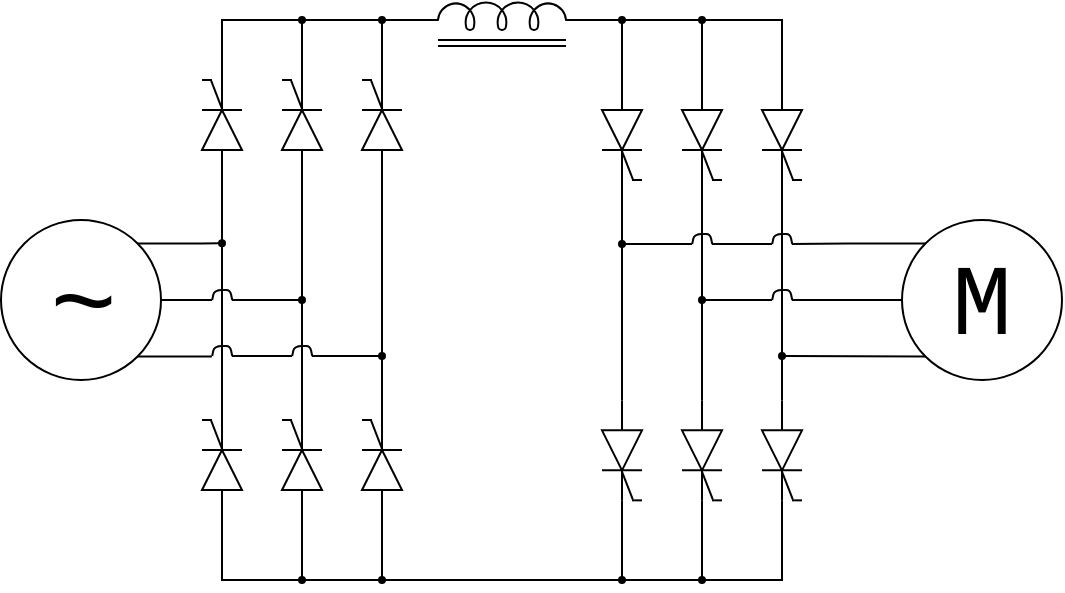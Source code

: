<mxfile version="10.7.0" type="github"><diagram id="Poc47pYieSkaDkNw2FNX" name="Page-1"><mxGraphModel dx="664" dy="372" grid="1" gridSize="5" guides="1" tooltips="1" connect="1" arrows="1" fold="1" page="1" pageScale="1" pageWidth="827" pageHeight="1169" math="0" shadow="0"><root><mxCell id="0"/><mxCell id="1" parent="0"/><mxCell id="W9D-Zhkd5cadLRXx7c5U-94" style="edgeStyle=orthogonalEdgeStyle;rounded=0;orthogonalLoop=1;jettySize=auto;html=1;exitX=1;exitY=0.5;exitDx=0;exitDy=0;fontSize=56;endArrow=none;endFill=0;exitPerimeter=0;entryX=0;entryY=0.645;entryDx=0;entryDy=0;entryPerimeter=0;" parent="1" source="W9D-Zhkd5cadLRXx7c5U-78" edge="1" target="TlTWbHrRshZeGogTkX9d-36"><mxGeometry relative="1" as="geometry"><mxPoint x="210" y="205" as="targetPoint"/><Array as="points"><mxPoint x="120" y="200"/></Array></mxGeometry></mxCell><mxCell id="W9D-Zhkd5cadLRXx7c5U-95" style="edgeStyle=orthogonalEdgeStyle;rounded=0;orthogonalLoop=1;jettySize=auto;html=1;exitX=0;exitY=0.5;exitDx=0;exitDy=0;endArrow=none;endFill=0;fontSize=56;exitPerimeter=0;entryX=1;entryY=0.5;entryDx=0;entryDy=0;entryPerimeter=0;" parent="1" source="W9D-Zhkd5cadLRXx7c5U-66" edge="1" target="TlTWbHrRshZeGogTkX9d-33"><mxGeometry relative="1" as="geometry"><mxPoint x="480" y="460" as="targetPoint"/><Array as="points"><mxPoint x="120" y="480"/><mxPoint x="400" y="480"/></Array></mxGeometry></mxCell><mxCell id="W9D-Zhkd5cadLRXx7c5U-99" style="edgeStyle=orthogonalEdgeStyle;rounded=0;orthogonalLoop=1;jettySize=auto;html=1;exitX=1;exitY=0;exitDx=0;exitDy=0;endArrow=oval;endFill=1;fontSize=56;endSize=3;" parent="1" source="W9D-Zhkd5cadLRXx7c5U-19" edge="1"><mxGeometry relative="1" as="geometry"><mxPoint x="120" y="311.611" as="targetPoint"/></mxGeometry></mxCell><mxCell id="W9D-Zhkd5cadLRXx7c5U-100" style="edgeStyle=orthogonalEdgeStyle;rounded=0;orthogonalLoop=1;jettySize=auto;html=1;exitX=1;exitY=0.5;exitDx=0;exitDy=0;endArrow=none;endFill=0;fontSize=56;" parent="1" source="W9D-Zhkd5cadLRXx7c5U-19" edge="1"><mxGeometry relative="1" as="geometry"><mxPoint x="115" y="340" as="targetPoint"/></mxGeometry></mxCell><mxCell id="FnhtZTbunHc5TWVv3wBt-4" style="edgeStyle=orthogonalEdgeStyle;rounded=0;orthogonalLoop=1;jettySize=auto;html=1;exitX=1;exitY=1;exitDx=0;exitDy=0;endArrow=none;endFill=0;fontSize=56;" parent="1" source="W9D-Zhkd5cadLRXx7c5U-19" edge="1"><mxGeometry relative="1" as="geometry"><mxPoint x="114.95" y="368.307" as="targetPoint"/></mxGeometry></mxCell><mxCell id="W9D-Zhkd5cadLRXx7c5U-19" value="" style="ellipse;whiteSpace=wrap;html=1;aspect=fixed;fillColor=none;" parent="1" vertex="1"><mxGeometry x="9.5" y="300" width="80" height="80" as="geometry"/></mxCell><mxCell id="W9D-Zhkd5cadLRXx7c5U-65" value="" style="group;fillColor=none;direction=west;rotation=-90;" parent="1" vertex="1" connectable="0"><mxGeometry x="95" y="415" width="50" height="20" as="geometry"/></mxCell><mxCell id="W9D-Zhkd5cadLRXx7c5U-66" value="" style="pointerEvents=1;fillColor=#000000;verticalLabelPosition=bottom;shadow=0;dashed=0;align=center;fillColor=#ffffff;html=1;verticalAlign=top;strokeWidth=1;shape=mxgraph.electrical.diodes.diode;rotation=-90;" parent="W9D-Zhkd5cadLRXx7c5U-65" vertex="1"><mxGeometry width="50" height="20" as="geometry"/></mxCell><mxCell id="W9D-Zhkd5cadLRXx7c5U-67" value="" style="endArrow=none;html=1;exitX=0.707;exitY=0.506;exitDx=0;exitDy=0;exitPerimeter=0;entryX=0.993;entryY=0.228;entryDx=0;entryDy=0;entryPerimeter=0;" parent="W9D-Zhkd5cadLRXx7c5U-65" source="W9D-Zhkd5cadLRXx7c5U-66" target="W9D-Zhkd5cadLRXx7c5U-66" edge="1"><mxGeometry width="50" height="50" relative="1" as="geometry"><mxPoint x="18" y="-35" as="sourcePoint"/><mxPoint x="2" y="-60" as="targetPoint"/></mxGeometry></mxCell><mxCell id="W9D-Zhkd5cadLRXx7c5U-68" value="" style="endArrow=none;html=1;exitX=0.997;exitY=0.222;exitDx=0;exitDy=0;exitPerimeter=0;entryX=1;entryY=-0.044;entryDx=0;entryDy=0;entryPerimeter=0;" parent="W9D-Zhkd5cadLRXx7c5U-65" edge="1"><mxGeometry width="50" height="50" relative="1" as="geometry"><mxPoint x="20" y="-15" as="sourcePoint"/><mxPoint x="15" y="-15" as="targetPoint"/></mxGeometry></mxCell><mxCell id="W9D-Zhkd5cadLRXx7c5U-69" value="" style="group;fillColor=none;direction=west;rotation=-90;" parent="1" vertex="1" connectable="0"><mxGeometry x="135" y="415" width="50" height="20" as="geometry"/></mxCell><mxCell id="W9D-Zhkd5cadLRXx7c5U-70" value="" style="pointerEvents=1;fillColor=#000000;verticalLabelPosition=bottom;shadow=0;dashed=0;align=center;fillColor=#ffffff;html=1;verticalAlign=top;strokeWidth=1;shape=mxgraph.electrical.diodes.diode;rotation=-90;" parent="W9D-Zhkd5cadLRXx7c5U-69" vertex="1"><mxGeometry width="50" height="20" as="geometry"/></mxCell><mxCell id="W9D-Zhkd5cadLRXx7c5U-71" value="" style="endArrow=none;html=1;exitX=0.707;exitY=0.506;exitDx=0;exitDy=0;exitPerimeter=0;entryX=0.993;entryY=0.228;entryDx=0;entryDy=0;entryPerimeter=0;" parent="W9D-Zhkd5cadLRXx7c5U-69" source="W9D-Zhkd5cadLRXx7c5U-70" target="W9D-Zhkd5cadLRXx7c5U-70" edge="1"><mxGeometry width="50" height="50" relative="1" as="geometry"><mxPoint x="18" y="-35" as="sourcePoint"/><mxPoint x="2" y="-60" as="targetPoint"/></mxGeometry></mxCell><mxCell id="W9D-Zhkd5cadLRXx7c5U-72" value="" style="endArrow=none;html=1;exitX=0.997;exitY=0.222;exitDx=0;exitDy=0;exitPerimeter=0;entryX=1;entryY=-0.044;entryDx=0;entryDy=0;entryPerimeter=0;" parent="W9D-Zhkd5cadLRXx7c5U-69" edge="1"><mxGeometry width="50" height="50" relative="1" as="geometry"><mxPoint x="20" y="-15" as="sourcePoint"/><mxPoint x="15" y="-15" as="targetPoint"/></mxGeometry></mxCell><mxCell id="W9D-Zhkd5cadLRXx7c5U-73" value="" style="group;fillColor=none;direction=west;rotation=-90;" parent="1" vertex="1" connectable="0"><mxGeometry x="175" y="415" width="50" height="20" as="geometry"/></mxCell><mxCell id="W9D-Zhkd5cadLRXx7c5U-74" value="" style="pointerEvents=1;fillColor=#000000;verticalLabelPosition=bottom;shadow=0;dashed=0;align=center;fillColor=#ffffff;html=1;verticalAlign=top;strokeWidth=1;shape=mxgraph.electrical.diodes.diode;rotation=-90;" parent="W9D-Zhkd5cadLRXx7c5U-73" vertex="1"><mxGeometry width="50" height="20" as="geometry"/></mxCell><mxCell id="W9D-Zhkd5cadLRXx7c5U-75" value="" style="endArrow=none;html=1;exitX=0.707;exitY=0.506;exitDx=0;exitDy=0;exitPerimeter=0;entryX=0.993;entryY=0.228;entryDx=0;entryDy=0;entryPerimeter=0;" parent="W9D-Zhkd5cadLRXx7c5U-73" source="W9D-Zhkd5cadLRXx7c5U-74" target="W9D-Zhkd5cadLRXx7c5U-74" edge="1"><mxGeometry width="50" height="50" relative="1" as="geometry"><mxPoint x="18" y="-35" as="sourcePoint"/><mxPoint x="2" y="-60" as="targetPoint"/></mxGeometry></mxCell><mxCell id="W9D-Zhkd5cadLRXx7c5U-76" value="" style="endArrow=none;html=1;exitX=0.997;exitY=0.222;exitDx=0;exitDy=0;exitPerimeter=0;entryX=1;entryY=-0.044;entryDx=0;entryDy=0;entryPerimeter=0;" parent="W9D-Zhkd5cadLRXx7c5U-73" edge="1"><mxGeometry width="50" height="50" relative="1" as="geometry"><mxPoint x="20" y="-15" as="sourcePoint"/><mxPoint x="15" y="-15" as="targetPoint"/></mxGeometry></mxCell><mxCell id="W9D-Zhkd5cadLRXx7c5U-77" value="" style="group;fillColor=none;direction=west;rotation=-90;" parent="1" vertex="1" connectable="0"><mxGeometry x="95" y="245" width="50" height="20" as="geometry"/></mxCell><mxCell id="W9D-Zhkd5cadLRXx7c5U-78" value="" style="pointerEvents=1;fillColor=#000000;verticalLabelPosition=bottom;shadow=0;dashed=0;align=center;fillColor=#ffffff;html=1;verticalAlign=top;strokeWidth=1;shape=mxgraph.electrical.diodes.diode;rotation=-90;" parent="W9D-Zhkd5cadLRXx7c5U-77" vertex="1"><mxGeometry width="50" height="20" as="geometry"/></mxCell><mxCell id="W9D-Zhkd5cadLRXx7c5U-79" value="" style="endArrow=none;html=1;exitX=0.707;exitY=0.506;exitDx=0;exitDy=0;exitPerimeter=0;entryX=0.993;entryY=0.228;entryDx=0;entryDy=0;entryPerimeter=0;" parent="W9D-Zhkd5cadLRXx7c5U-77" source="W9D-Zhkd5cadLRXx7c5U-78" target="W9D-Zhkd5cadLRXx7c5U-78" edge="1"><mxGeometry width="50" height="50" relative="1" as="geometry"><mxPoint x="18" y="-35" as="sourcePoint"/><mxPoint x="2" y="-60" as="targetPoint"/></mxGeometry></mxCell><mxCell id="W9D-Zhkd5cadLRXx7c5U-80" value="" style="endArrow=none;html=1;exitX=0.997;exitY=0.222;exitDx=0;exitDy=0;exitPerimeter=0;entryX=1;entryY=-0.044;entryDx=0;entryDy=0;entryPerimeter=0;" parent="W9D-Zhkd5cadLRXx7c5U-77" edge="1"><mxGeometry width="50" height="50" relative="1" as="geometry"><mxPoint x="20" y="-15" as="sourcePoint"/><mxPoint x="15" y="-15" as="targetPoint"/></mxGeometry></mxCell><mxCell id="W9D-Zhkd5cadLRXx7c5U-81" value="" style="group;fillColor=none;direction=west;rotation=-90;" parent="1" vertex="1" connectable="0"><mxGeometry x="135" y="245" width="50" height="20" as="geometry"/></mxCell><mxCell id="W9D-Zhkd5cadLRXx7c5U-82" value="" style="pointerEvents=1;fillColor=#000000;verticalLabelPosition=bottom;shadow=0;dashed=0;align=center;fillColor=#ffffff;html=1;verticalAlign=top;strokeWidth=1;shape=mxgraph.electrical.diodes.diode;rotation=-90;" parent="W9D-Zhkd5cadLRXx7c5U-81" vertex="1"><mxGeometry width="50" height="20" as="geometry"/></mxCell><mxCell id="W9D-Zhkd5cadLRXx7c5U-83" value="" style="endArrow=none;html=1;exitX=0.707;exitY=0.506;exitDx=0;exitDy=0;exitPerimeter=0;entryX=0.993;entryY=0.228;entryDx=0;entryDy=0;entryPerimeter=0;" parent="W9D-Zhkd5cadLRXx7c5U-81" source="W9D-Zhkd5cadLRXx7c5U-82" target="W9D-Zhkd5cadLRXx7c5U-82" edge="1"><mxGeometry width="50" height="50" relative="1" as="geometry"><mxPoint x="18" y="-35" as="sourcePoint"/><mxPoint x="2" y="-60" as="targetPoint"/></mxGeometry></mxCell><mxCell id="W9D-Zhkd5cadLRXx7c5U-84" value="" style="endArrow=none;html=1;exitX=0.997;exitY=0.222;exitDx=0;exitDy=0;exitPerimeter=0;entryX=1;entryY=-0.044;entryDx=0;entryDy=0;entryPerimeter=0;" parent="W9D-Zhkd5cadLRXx7c5U-81" edge="1"><mxGeometry width="50" height="50" relative="1" as="geometry"><mxPoint x="20" y="-15" as="sourcePoint"/><mxPoint x="15" y="-15" as="targetPoint"/></mxGeometry></mxCell><mxCell id="W9D-Zhkd5cadLRXx7c5U-85" value="" style="group;fillColor=none;direction=west;rotation=-90;" parent="1" vertex="1" connectable="0"><mxGeometry x="175" y="245" width="50" height="20" as="geometry"/></mxCell><mxCell id="W9D-Zhkd5cadLRXx7c5U-86" value="" style="pointerEvents=1;fillColor=#000000;verticalLabelPosition=bottom;shadow=0;dashed=0;align=center;fillColor=#ffffff;html=1;verticalAlign=top;strokeWidth=1;shape=mxgraph.electrical.diodes.diode;rotation=-90;" parent="W9D-Zhkd5cadLRXx7c5U-85" vertex="1"><mxGeometry width="50" height="20" as="geometry"/></mxCell><mxCell id="W9D-Zhkd5cadLRXx7c5U-87" value="" style="endArrow=none;html=1;exitX=0.707;exitY=0.506;exitDx=0;exitDy=0;exitPerimeter=0;entryX=0.993;entryY=0.228;entryDx=0;entryDy=0;entryPerimeter=0;" parent="W9D-Zhkd5cadLRXx7c5U-85" source="W9D-Zhkd5cadLRXx7c5U-86" target="W9D-Zhkd5cadLRXx7c5U-86" edge="1"><mxGeometry width="50" height="50" relative="1" as="geometry"><mxPoint x="18" y="-35" as="sourcePoint"/><mxPoint x="2" y="-60" as="targetPoint"/></mxGeometry></mxCell><mxCell id="W9D-Zhkd5cadLRXx7c5U-88" value="" style="endArrow=none;html=1;exitX=0.997;exitY=0.222;exitDx=0;exitDy=0;exitPerimeter=0;entryX=1;entryY=-0.044;entryDx=0;entryDy=0;entryPerimeter=0;" parent="W9D-Zhkd5cadLRXx7c5U-85" edge="1"><mxGeometry width="50" height="50" relative="1" as="geometry"><mxPoint x="20" y="-15" as="sourcePoint"/><mxPoint x="15" y="-15" as="targetPoint"/></mxGeometry></mxCell><mxCell id="W9D-Zhkd5cadLRXx7c5U-89" value="&lt;div style=&quot;font-size: 56px;&quot;&gt;&lt;div style=&quot;font-size: 56px;&quot; align=&quot;center&quot;&gt;&lt;font style=&quot;font-size: 56px;&quot; face=&quot;Courier New&quot;&gt;~&lt;br style=&quot;font-size: 56px;&quot;&gt;&lt;/font&gt;&lt;/div&gt;&lt;font style=&quot;font-size: 56px;&quot; face=&quot;Courier New&quot;&gt;&lt;/font&gt;&lt;/div&gt;" style="text;html=1;resizable=0;points=[];autosize=1;align=left;verticalAlign=top;spacingTop=-4;fontSize=56;" parent="1" vertex="1"><mxGeometry x="31.5" y="303" width="30" height="20" as="geometry"/></mxCell><mxCell id="W9D-Zhkd5cadLRXx7c5U-96" style="edgeStyle=orthogonalEdgeStyle;rounded=0;orthogonalLoop=1;jettySize=auto;html=1;exitX=0;exitY=0.5;exitDx=0;exitDy=0;exitPerimeter=0;entryX=1;entryY=0.5;entryDx=0;entryDy=0;entryPerimeter=0;endArrow=none;endFill=0;fontSize=56;" parent="1" source="W9D-Zhkd5cadLRXx7c5U-78" target="W9D-Zhkd5cadLRXx7c5U-66" edge="1"><mxGeometry relative="1" as="geometry"/></mxCell><mxCell id="W9D-Zhkd5cadLRXx7c5U-97" style="edgeStyle=orthogonalEdgeStyle;rounded=0;orthogonalLoop=1;jettySize=auto;html=1;exitX=0;exitY=0.5;exitDx=0;exitDy=0;exitPerimeter=0;entryX=1;entryY=0.5;entryDx=0;entryDy=0;entryPerimeter=0;endArrow=none;endFill=0;fontSize=56;" parent="1" source="W9D-Zhkd5cadLRXx7c5U-82" target="W9D-Zhkd5cadLRXx7c5U-70" edge="1"><mxGeometry relative="1" as="geometry"/></mxCell><mxCell id="W9D-Zhkd5cadLRXx7c5U-98" style="edgeStyle=orthogonalEdgeStyle;rounded=0;orthogonalLoop=1;jettySize=auto;html=1;exitX=0;exitY=0.5;exitDx=0;exitDy=0;exitPerimeter=0;entryX=1;entryY=0.5;entryDx=0;entryDy=0;entryPerimeter=0;endArrow=none;endFill=0;fontSize=56;" parent="1" source="W9D-Zhkd5cadLRXx7c5U-86" target="W9D-Zhkd5cadLRXx7c5U-74" edge="1"><mxGeometry relative="1" as="geometry"/></mxCell><mxCell id="FnhtZTbunHc5TWVv3wBt-1" value="" style="endArrow=none;html=1;" parent="1" edge="1"><mxGeometry width="50" height="50" relative="1" as="geometry"><mxPoint x="115.106" y="340" as="sourcePoint"/><mxPoint x="125.106" y="340" as="targetPoint"/><Array as="points"><mxPoint x="116.106" y="335"/><mxPoint x="124.106" y="335"/></Array></mxGeometry></mxCell><mxCell id="FnhtZTbunHc5TWVv3wBt-2" value="" style="endArrow=none;html=1;" parent="1" edge="1"><mxGeometry width="50" height="50" relative="1" as="geometry"><mxPoint x="115.106" y="368" as="sourcePoint"/><mxPoint x="125.106" y="368" as="targetPoint"/><Array as="points"><mxPoint x="116.106" y="363"/><mxPoint x="124.106" y="363"/></Array></mxGeometry></mxCell><mxCell id="FnhtZTbunHc5TWVv3wBt-3" value="" style="endArrow=none;html=1;" parent="1" edge="1"><mxGeometry width="50" height="50" relative="1" as="geometry"><mxPoint x="155.106" y="368" as="sourcePoint"/><mxPoint x="165.106" y="368" as="targetPoint"/><Array as="points"><mxPoint x="156.106" y="363"/><mxPoint x="164.106" y="363"/></Array></mxGeometry></mxCell><mxCell id="FnhtZTbunHc5TWVv3wBt-5" value="" style="endArrow=oval;html=1;fontSize=56;endFill=1;endSize=3;" parent="1" edge="1"><mxGeometry width="50" height="50" relative="1" as="geometry"><mxPoint x="125" y="340" as="sourcePoint"/><mxPoint x="160" y="340" as="targetPoint"/></mxGeometry></mxCell><mxCell id="FnhtZTbunHc5TWVv3wBt-6" value="" style="endArrow=oval;html=1;fontSize=56;endFill=1;endSize=3;" parent="1" edge="1"><mxGeometry width="50" height="50" relative="1" as="geometry"><mxPoint x="165" y="368" as="sourcePoint"/><mxPoint x="200" y="368" as="targetPoint"/></mxGeometry></mxCell><mxCell id="FnhtZTbunHc5TWVv3wBt-7" value="" style="endArrow=none;html=1;fontSize=56;" parent="1" edge="1"><mxGeometry width="50" height="50" relative="1" as="geometry"><mxPoint x="125" y="368" as="sourcePoint"/><mxPoint x="155" y="368" as="targetPoint"/></mxGeometry></mxCell><mxCell id="FnhtZTbunHc5TWVv3wBt-8" style="edgeStyle=orthogonalEdgeStyle;rounded=0;orthogonalLoop=1;jettySize=auto;html=1;exitX=0;exitY=0.5;exitDx=0;exitDy=0;exitPerimeter=0;endArrow=oval;endFill=1;endSize=3;fontSize=56;" parent="1" source="W9D-Zhkd5cadLRXx7c5U-70" edge="1"><mxGeometry relative="1" as="geometry"><mxPoint x="160" y="479.968" as="targetPoint"/></mxGeometry></mxCell><mxCell id="FnhtZTbunHc5TWVv3wBt-9" style="edgeStyle=orthogonalEdgeStyle;rounded=0;orthogonalLoop=1;jettySize=auto;html=1;exitX=0;exitY=0.5;exitDx=0;exitDy=0;exitPerimeter=0;endArrow=oval;endFill=1;endSize=3;fontSize=56;" parent="1" source="W9D-Zhkd5cadLRXx7c5U-74" edge="1"><mxGeometry relative="1" as="geometry"><mxPoint x="200" y="479.968" as="targetPoint"/></mxGeometry></mxCell><mxCell id="FnhtZTbunHc5TWVv3wBt-10" style="edgeStyle=orthogonalEdgeStyle;rounded=0;orthogonalLoop=1;jettySize=auto;html=1;exitX=1;exitY=0.5;exitDx=0;exitDy=0;exitPerimeter=0;endArrow=oval;endFill=1;endSize=3;fontSize=56;" parent="1" source="W9D-Zhkd5cadLRXx7c5U-82" edge="1"><mxGeometry relative="1" as="geometry"><mxPoint x="160" y="199.968" as="targetPoint"/></mxGeometry></mxCell><mxCell id="FnhtZTbunHc5TWVv3wBt-11" style="edgeStyle=orthogonalEdgeStyle;rounded=0;orthogonalLoop=1;jettySize=auto;html=1;exitX=1;exitY=0.5;exitDx=0;exitDy=0;exitPerimeter=0;endArrow=oval;endFill=1;endSize=3;fontSize=56;" parent="1" source="W9D-Zhkd5cadLRXx7c5U-86" edge="1"><mxGeometry relative="1" as="geometry"><mxPoint x="200" y="199.968" as="targetPoint"/></mxGeometry></mxCell><mxCell id="FnhtZTbunHc5TWVv3wBt-12" value="" style="endArrow=oval;html=1;fontSize=56;endFill=1;endSize=3;exitX=0;exitY=0.5;exitDx=0;exitDy=0;exitPerimeter=0;" parent="1" edge="1" source="TlTWbHrRshZeGogTkX9d-2"><mxGeometry width="50" height="50" relative="1" as="geometry"><mxPoint x="320" y="220" as="sourcePoint"/><mxPoint x="320" y="200" as="targetPoint"/></mxGeometry></mxCell><mxCell id="FnhtZTbunHc5TWVv3wBt-13" value="" style="endArrow=oval;html=1;fontSize=56;endFill=1;endSize=3;exitX=0;exitY=0.5;exitDx=0;exitDy=0;exitPerimeter=0;" parent="1" edge="1" source="TlTWbHrRshZeGogTkX9d-6"><mxGeometry width="50" height="50" relative="1" as="geometry"><mxPoint x="360" y="220" as="sourcePoint"/><mxPoint x="360" y="200" as="targetPoint"/></mxGeometry></mxCell><mxCell id="FnhtZTbunHc5TWVv3wBt-14" value="" style="endArrow=oval;html=1;fontSize=56;endFill=1;endSize=3;exitX=1;exitY=0.5;exitDx=0;exitDy=0;exitPerimeter=0;" parent="1" edge="1" source="TlTWbHrRshZeGogTkX9d-25"><mxGeometry width="50" height="50" relative="1" as="geometry"><mxPoint x="320" y="460" as="sourcePoint"/><mxPoint x="320" y="480" as="targetPoint"/></mxGeometry></mxCell><mxCell id="FnhtZTbunHc5TWVv3wBt-15" value="" style="endArrow=oval;html=1;fontSize=56;endFill=1;endSize=3;exitX=1;exitY=0.5;exitDx=0;exitDy=0;exitPerimeter=0;" parent="1" edge="1" source="TlTWbHrRshZeGogTkX9d-29"><mxGeometry width="50" height="50" relative="1" as="geometry"><mxPoint x="360" y="460" as="sourcePoint"/><mxPoint x="360" y="480" as="targetPoint"/></mxGeometry></mxCell><mxCell id="FnhtZTbunHc5TWVv3wBt-16" value="" style="endArrow=none;html=1;fontSize=56;entryX=1;entryY=0.5;entryDx=0;entryDy=0;entryPerimeter=0;" parent="1" edge="1" target="TlTWbHrRshZeGogTkX9d-2"><mxGeometry width="50" height="50" relative="1" as="geometry"><mxPoint x="320" y="390" as="sourcePoint"/><mxPoint x="320" y="290" as="targetPoint"/></mxGeometry></mxCell><mxCell id="FnhtZTbunHc5TWVv3wBt-17" value="" style="endArrow=none;html=1;fontSize=56;entryX=1;entryY=0.5;entryDx=0;entryDy=0;entryPerimeter=0;" parent="1" edge="1" target="TlTWbHrRshZeGogTkX9d-10"><mxGeometry width="50" height="50" relative="1" as="geometry"><mxPoint x="400" y="390" as="sourcePoint"/><mxPoint x="400" y="290" as="targetPoint"/></mxGeometry></mxCell><mxCell id="FnhtZTbunHc5TWVv3wBt-18" value="" style="endArrow=none;html=1;fontSize=56;entryX=1;entryY=0.5;entryDx=0;entryDy=0;entryPerimeter=0;exitX=0;exitY=0.5;exitDx=0;exitDy=0;exitPerimeter=0;" parent="1" edge="1" target="TlTWbHrRshZeGogTkX9d-6" source="TlTWbHrRshZeGogTkX9d-29"><mxGeometry width="50" height="50" relative="1" as="geometry"><mxPoint x="360" y="385" as="sourcePoint"/><mxPoint x="360" y="285" as="targetPoint"/></mxGeometry></mxCell><mxCell id="FnhtZTbunHc5TWVv3wBt-24" value="" style="endArrow=none;html=1;fontSize=56;startArrow=oval;startFill=1;startSize=3;" parent="1" edge="1"><mxGeometry width="50" height="50" relative="1" as="geometry"><mxPoint x="360" y="340" as="sourcePoint"/><mxPoint x="395" y="340" as="targetPoint"/></mxGeometry></mxCell><mxCell id="FnhtZTbunHc5TWVv3wBt-29" value="" style="endArrow=none;html=1;fontSize=56;startArrow=oval;startFill=1;startSize=3;" parent="1" edge="1"><mxGeometry width="50" height="50" relative="1" as="geometry"><mxPoint x="320" y="312" as="sourcePoint"/><mxPoint x="355" y="312" as="targetPoint"/></mxGeometry></mxCell><mxCell id="FnhtZTbunHc5TWVv3wBt-30" value="" style="endArrow=none;html=1;fontSize=56;startArrow=oval;startFill=1;startSize=3;entryX=0;entryY=1;entryDx=0;entryDy=0;" parent="1" target="FnhtZTbunHc5TWVv3wBt-32" edge="1"><mxGeometry width="50" height="50" relative="1" as="geometry"><mxPoint x="400" y="368" as="sourcePoint"/><mxPoint x="480" y="380" as="targetPoint"/></mxGeometry></mxCell><mxCell id="FnhtZTbunHc5TWVv3wBt-36" style="edgeStyle=orthogonalEdgeStyle;rounded=0;orthogonalLoop=1;jettySize=auto;html=1;exitX=0;exitY=0;exitDx=0;exitDy=0;startArrow=none;startFill=0;startSize=3;endArrow=none;endFill=0;endSize=3;fontSize=56;" parent="1" source="FnhtZTbunHc5TWVv3wBt-32" edge="1"><mxGeometry relative="1" as="geometry"><mxPoint x="405" y="312" as="targetPoint"/><Array as="points"><mxPoint x="433" y="312"/></Array></mxGeometry></mxCell><mxCell id="FnhtZTbunHc5TWVv3wBt-40" style="edgeStyle=orthogonalEdgeStyle;rounded=0;orthogonalLoop=1;jettySize=auto;html=1;exitX=0;exitY=0.5;exitDx=0;exitDy=0;startArrow=none;startFill=0;startSize=3;endArrow=none;endFill=0;endSize=3;fontSize=56;" parent="1" source="FnhtZTbunHc5TWVv3wBt-32" edge="1"><mxGeometry relative="1" as="geometry"><mxPoint x="405" y="340" as="targetPoint"/></mxGeometry></mxCell><mxCell id="FnhtZTbunHc5TWVv3wBt-32" value="" style="ellipse;whiteSpace=wrap;html=1;aspect=fixed;fillColor=none;" parent="1" vertex="1"><mxGeometry x="460" y="300" width="80" height="80" as="geometry"/></mxCell><mxCell id="FnhtZTbunHc5TWVv3wBt-34" value="" style="endArrow=none;html=1;" parent="1" edge="1"><mxGeometry width="50" height="50" relative="1" as="geometry"><mxPoint x="355.106" y="312" as="sourcePoint"/><mxPoint x="365.106" y="312" as="targetPoint"/><Array as="points"><mxPoint x="356.106" y="307"/><mxPoint x="364.106" y="307"/></Array></mxGeometry></mxCell><mxCell id="FnhtZTbunHc5TWVv3wBt-35" value="" style="endArrow=none;html=1;" parent="1" edge="1"><mxGeometry width="50" height="50" relative="1" as="geometry"><mxPoint x="395.106" y="312.0" as="sourcePoint"/><mxPoint x="405.106" y="312.0" as="targetPoint"/><Array as="points"><mxPoint x="396.106" y="307"/><mxPoint x="404.106" y="307"/></Array></mxGeometry></mxCell><mxCell id="FnhtZTbunHc5TWVv3wBt-37" value="" style="endArrow=none;html=1;" parent="1" edge="1"><mxGeometry width="50" height="50" relative="1" as="geometry"><mxPoint x="395.106" y="340.0" as="sourcePoint"/><mxPoint x="405.106" y="340.0" as="targetPoint"/><Array as="points"><mxPoint x="396.106" y="335"/><mxPoint x="404.106" y="335"/></Array></mxGeometry></mxCell><mxCell id="FnhtZTbunHc5TWVv3wBt-38" value="" style="endArrow=none;html=1;fontSize=56;" parent="1" edge="1"><mxGeometry width="50" height="50" relative="1" as="geometry"><mxPoint x="365" y="312" as="sourcePoint"/><mxPoint x="395" y="312" as="targetPoint"/></mxGeometry></mxCell><mxCell id="FnhtZTbunHc5TWVv3wBt-41" value="&lt;font style=&quot;font-size: 50px&quot; face=&quot;Courier New&quot;&gt;M&lt;/font&gt;" style="text;html=1;resizable=0;points=[];autosize=1;align=left;verticalAlign=top;spacingTop=-4;fontSize=56;" parent="1" vertex="1"><mxGeometry x="483" y="301" width="45" height="75" as="geometry"/></mxCell><mxCell id="TlTWbHrRshZeGogTkX9d-1" value="" style="group;fillColor=none;direction=east;rotation=90;flipH=0;flipV=0;" vertex="1" connectable="0" parent="1"><mxGeometry x="295" y="245" width="50" height="20" as="geometry"/></mxCell><mxCell id="TlTWbHrRshZeGogTkX9d-2" value="" style="pointerEvents=1;fillColor=#000000;verticalLabelPosition=bottom;shadow=0;dashed=0;align=center;fillColor=#ffffff;html=1;verticalAlign=top;strokeWidth=1;shape=mxgraph.electrical.diodes.diode;rotation=90;" vertex="1" parent="TlTWbHrRshZeGogTkX9d-1"><mxGeometry width="50" height="20" as="geometry"/></mxCell><mxCell id="TlTWbHrRshZeGogTkX9d-3" value="" style="endArrow=none;html=1;exitX=0.707;exitY=0.506;exitDx=0;exitDy=0;exitPerimeter=0;entryX=0.993;entryY=0.228;entryDx=0;entryDy=0;entryPerimeter=0;" edge="1" parent="TlTWbHrRshZeGogTkX9d-1" source="TlTWbHrRshZeGogTkX9d-2" target="TlTWbHrRshZeGogTkX9d-2"><mxGeometry width="50" height="50" relative="1" as="geometry"><mxPoint x="32" y="55" as="sourcePoint"/><mxPoint x="48" y="80" as="targetPoint"/></mxGeometry></mxCell><mxCell id="TlTWbHrRshZeGogTkX9d-4" value="" style="endArrow=none;html=1;exitX=0.997;exitY=0.222;exitDx=0;exitDy=0;exitPerimeter=0;entryX=1;entryY=-0.044;entryDx=0;entryDy=0;entryPerimeter=0;" edge="1" parent="TlTWbHrRshZeGogTkX9d-1"><mxGeometry width="50" height="50" relative="1" as="geometry"><mxPoint x="30" y="35" as="sourcePoint"/><mxPoint x="35" y="35" as="targetPoint"/></mxGeometry></mxCell><mxCell id="TlTWbHrRshZeGogTkX9d-5" value="" style="group;fillColor=none;direction=east;rotation=90;flipH=0;flipV=0;" vertex="1" connectable="0" parent="1"><mxGeometry x="335" y="245" width="50" height="20" as="geometry"/></mxCell><mxCell id="TlTWbHrRshZeGogTkX9d-6" value="" style="pointerEvents=1;fillColor=#000000;verticalLabelPosition=bottom;shadow=0;dashed=0;align=center;fillColor=#ffffff;html=1;verticalAlign=top;strokeWidth=1;shape=mxgraph.electrical.diodes.diode;rotation=90;" vertex="1" parent="TlTWbHrRshZeGogTkX9d-5"><mxGeometry width="50" height="20" as="geometry"/></mxCell><mxCell id="TlTWbHrRshZeGogTkX9d-7" value="" style="endArrow=none;html=1;exitX=0.707;exitY=0.506;exitDx=0;exitDy=0;exitPerimeter=0;entryX=0.993;entryY=0.228;entryDx=0;entryDy=0;entryPerimeter=0;" edge="1" parent="TlTWbHrRshZeGogTkX9d-5" source="TlTWbHrRshZeGogTkX9d-6" target="TlTWbHrRshZeGogTkX9d-6"><mxGeometry width="50" height="50" relative="1" as="geometry"><mxPoint x="32" y="55" as="sourcePoint"/><mxPoint x="48" y="80" as="targetPoint"/></mxGeometry></mxCell><mxCell id="TlTWbHrRshZeGogTkX9d-8" value="" style="endArrow=none;html=1;exitX=0.997;exitY=0.222;exitDx=0;exitDy=0;exitPerimeter=0;entryX=1;entryY=-0.044;entryDx=0;entryDy=0;entryPerimeter=0;" edge="1" parent="TlTWbHrRshZeGogTkX9d-5"><mxGeometry width="50" height="50" relative="1" as="geometry"><mxPoint x="30" y="35" as="sourcePoint"/><mxPoint x="35" y="35" as="targetPoint"/></mxGeometry></mxCell><mxCell id="TlTWbHrRshZeGogTkX9d-9" value="" style="group;fillColor=none;direction=east;rotation=90;flipH=0;flipV=0;" vertex="1" connectable="0" parent="1"><mxGeometry x="375" y="245" width="50" height="20" as="geometry"/></mxCell><mxCell id="TlTWbHrRshZeGogTkX9d-10" value="" style="pointerEvents=1;fillColor=#000000;verticalLabelPosition=bottom;shadow=0;dashed=0;align=center;fillColor=#ffffff;html=1;verticalAlign=top;strokeWidth=1;shape=mxgraph.electrical.diodes.diode;rotation=90;" vertex="1" parent="TlTWbHrRshZeGogTkX9d-9"><mxGeometry width="50" height="20" as="geometry"/></mxCell><mxCell id="TlTWbHrRshZeGogTkX9d-11" value="" style="endArrow=none;html=1;exitX=0.707;exitY=0.506;exitDx=0;exitDy=0;exitPerimeter=0;entryX=0.993;entryY=0.228;entryDx=0;entryDy=0;entryPerimeter=0;" edge="1" parent="TlTWbHrRshZeGogTkX9d-9" source="TlTWbHrRshZeGogTkX9d-10" target="TlTWbHrRshZeGogTkX9d-10"><mxGeometry width="50" height="50" relative="1" as="geometry"><mxPoint x="32" y="55" as="sourcePoint"/><mxPoint x="48" y="80" as="targetPoint"/></mxGeometry></mxCell><mxCell id="TlTWbHrRshZeGogTkX9d-12" value="" style="endArrow=none;html=1;exitX=0.997;exitY=0.222;exitDx=0;exitDy=0;exitPerimeter=0;entryX=1;entryY=-0.044;entryDx=0;entryDy=0;entryPerimeter=0;" edge="1" parent="TlTWbHrRshZeGogTkX9d-9"><mxGeometry width="50" height="50" relative="1" as="geometry"><mxPoint x="30" y="35" as="sourcePoint"/><mxPoint x="35" y="35" as="targetPoint"/></mxGeometry></mxCell><mxCell id="TlTWbHrRshZeGogTkX9d-24" value="" style="group;fillColor=none;direction=east;rotation=90;flipH=0;flipV=0;" vertex="1" connectable="0" parent="1"><mxGeometry x="295" y="405.174" width="50" height="20" as="geometry"/></mxCell><mxCell id="TlTWbHrRshZeGogTkX9d-25" value="" style="pointerEvents=1;fillColor=#000000;verticalLabelPosition=bottom;shadow=0;dashed=0;align=center;fillColor=#ffffff;html=1;verticalAlign=top;strokeWidth=1;shape=mxgraph.electrical.diodes.diode;rotation=90;" vertex="1" parent="TlTWbHrRshZeGogTkX9d-24"><mxGeometry width="50" height="20" as="geometry"/></mxCell><mxCell id="TlTWbHrRshZeGogTkX9d-26" value="" style="endArrow=none;html=1;exitX=0.707;exitY=0.506;exitDx=0;exitDy=0;exitPerimeter=0;entryX=0.993;entryY=0.228;entryDx=0;entryDy=0;entryPerimeter=0;" edge="1" parent="TlTWbHrRshZeGogTkX9d-24" source="TlTWbHrRshZeGogTkX9d-25" target="TlTWbHrRshZeGogTkX9d-25"><mxGeometry width="50" height="50" relative="1" as="geometry"><mxPoint x="32" y="55" as="sourcePoint"/><mxPoint x="48" y="80" as="targetPoint"/></mxGeometry></mxCell><mxCell id="TlTWbHrRshZeGogTkX9d-27" value="" style="endArrow=none;html=1;exitX=0.997;exitY=0.222;exitDx=0;exitDy=0;exitPerimeter=0;entryX=1;entryY=-0.044;entryDx=0;entryDy=0;entryPerimeter=0;" edge="1" parent="TlTWbHrRshZeGogTkX9d-24"><mxGeometry width="50" height="50" relative="1" as="geometry"><mxPoint x="30" y="35" as="sourcePoint"/><mxPoint x="35" y="35" as="targetPoint"/></mxGeometry></mxCell><mxCell id="TlTWbHrRshZeGogTkX9d-28" value="" style="group;fillColor=none;direction=east;rotation=90;flipH=0;flipV=0;" vertex="1" connectable="0" parent="1"><mxGeometry x="335" y="405.174" width="50" height="20" as="geometry"/></mxCell><mxCell id="TlTWbHrRshZeGogTkX9d-29" value="" style="pointerEvents=1;fillColor=#000000;verticalLabelPosition=bottom;shadow=0;dashed=0;align=center;fillColor=#ffffff;html=1;verticalAlign=top;strokeWidth=1;shape=mxgraph.electrical.diodes.diode;rotation=90;" vertex="1" parent="TlTWbHrRshZeGogTkX9d-28"><mxGeometry width="50" height="20" as="geometry"/></mxCell><mxCell id="TlTWbHrRshZeGogTkX9d-30" value="" style="endArrow=none;html=1;exitX=0.707;exitY=0.506;exitDx=0;exitDy=0;exitPerimeter=0;entryX=0.993;entryY=0.228;entryDx=0;entryDy=0;entryPerimeter=0;" edge="1" parent="TlTWbHrRshZeGogTkX9d-28" source="TlTWbHrRshZeGogTkX9d-29" target="TlTWbHrRshZeGogTkX9d-29"><mxGeometry width="50" height="50" relative="1" as="geometry"><mxPoint x="32" y="55" as="sourcePoint"/><mxPoint x="48" y="80" as="targetPoint"/></mxGeometry></mxCell><mxCell id="TlTWbHrRshZeGogTkX9d-31" value="" style="endArrow=none;html=1;exitX=0.997;exitY=0.222;exitDx=0;exitDy=0;exitPerimeter=0;entryX=1;entryY=-0.044;entryDx=0;entryDy=0;entryPerimeter=0;" edge="1" parent="TlTWbHrRshZeGogTkX9d-28"><mxGeometry width="50" height="50" relative="1" as="geometry"><mxPoint x="30" y="35" as="sourcePoint"/><mxPoint x="35" y="35" as="targetPoint"/></mxGeometry></mxCell><mxCell id="TlTWbHrRshZeGogTkX9d-32" value="" style="group;fillColor=none;direction=east;rotation=90;flipH=0;flipV=0;" vertex="1" connectable="0" parent="1"><mxGeometry x="375" y="405.174" width="50" height="20" as="geometry"/></mxCell><mxCell id="TlTWbHrRshZeGogTkX9d-33" value="" style="pointerEvents=1;fillColor=#000000;verticalLabelPosition=bottom;shadow=0;dashed=0;align=center;fillColor=#ffffff;html=1;verticalAlign=top;strokeWidth=1;shape=mxgraph.electrical.diodes.diode;rotation=90;" vertex="1" parent="TlTWbHrRshZeGogTkX9d-32"><mxGeometry width="50" height="20" as="geometry"/></mxCell><mxCell id="TlTWbHrRshZeGogTkX9d-34" value="" style="endArrow=none;html=1;exitX=0.707;exitY=0.506;exitDx=0;exitDy=0;exitPerimeter=0;entryX=0.993;entryY=0.228;entryDx=0;entryDy=0;entryPerimeter=0;" edge="1" parent="TlTWbHrRshZeGogTkX9d-32" source="TlTWbHrRshZeGogTkX9d-33" target="TlTWbHrRshZeGogTkX9d-33"><mxGeometry width="50" height="50" relative="1" as="geometry"><mxPoint x="32" y="55" as="sourcePoint"/><mxPoint x="48" y="80" as="targetPoint"/></mxGeometry></mxCell><mxCell id="TlTWbHrRshZeGogTkX9d-35" value="" style="endArrow=none;html=1;exitX=0.997;exitY=0.222;exitDx=0;exitDy=0;exitPerimeter=0;entryX=1;entryY=-0.044;entryDx=0;entryDy=0;entryPerimeter=0;" edge="1" parent="TlTWbHrRshZeGogTkX9d-32"><mxGeometry width="50" height="50" relative="1" as="geometry"><mxPoint x="30" y="35" as="sourcePoint"/><mxPoint x="35" y="35" as="targetPoint"/></mxGeometry></mxCell><mxCell id="TlTWbHrRshZeGogTkX9d-36" value="" style="pointerEvents=1;verticalLabelPosition=bottom;shadow=0;dashed=0;align=center;fillColor=#ffffff;html=1;verticalAlign=top;strokeWidth=1;shape=mxgraph.electrical.inductors.inductor_5;" vertex="1" parent="1"><mxGeometry x="210" y="191" width="100" height="14" as="geometry"/></mxCell><mxCell id="TlTWbHrRshZeGogTkX9d-37" value="" style="pointerEvents=1;verticalLabelPosition=bottom;shadow=0;dashed=0;align=center;fillColor=#ffffff;html=1;verticalAlign=top;strokeWidth=1;shape=mxgraph.electrical.inductors.magnetic_core;direction=north;" vertex="1" parent="1"><mxGeometry x="228" y="210" width="64" height="3" as="geometry"/></mxCell><mxCell id="TlTWbHrRshZeGogTkX9d-38" value="" style="endArrow=none;html=1;exitX=1;exitY=0.645;exitDx=0;exitDy=0;exitPerimeter=0;entryX=0;entryY=0.5;entryDx=0;entryDy=0;entryPerimeter=0;edgeStyle=orthogonalEdgeStyle;rounded=0;" edge="1" parent="1" source="TlTWbHrRshZeGogTkX9d-36" target="TlTWbHrRshZeGogTkX9d-10"><mxGeometry width="50" height="50" relative="1" as="geometry"><mxPoint x="325" y="235" as="sourcePoint"/><mxPoint x="375" y="185" as="targetPoint"/></mxGeometry></mxCell></root></mxGraphModel></diagram></mxfile>